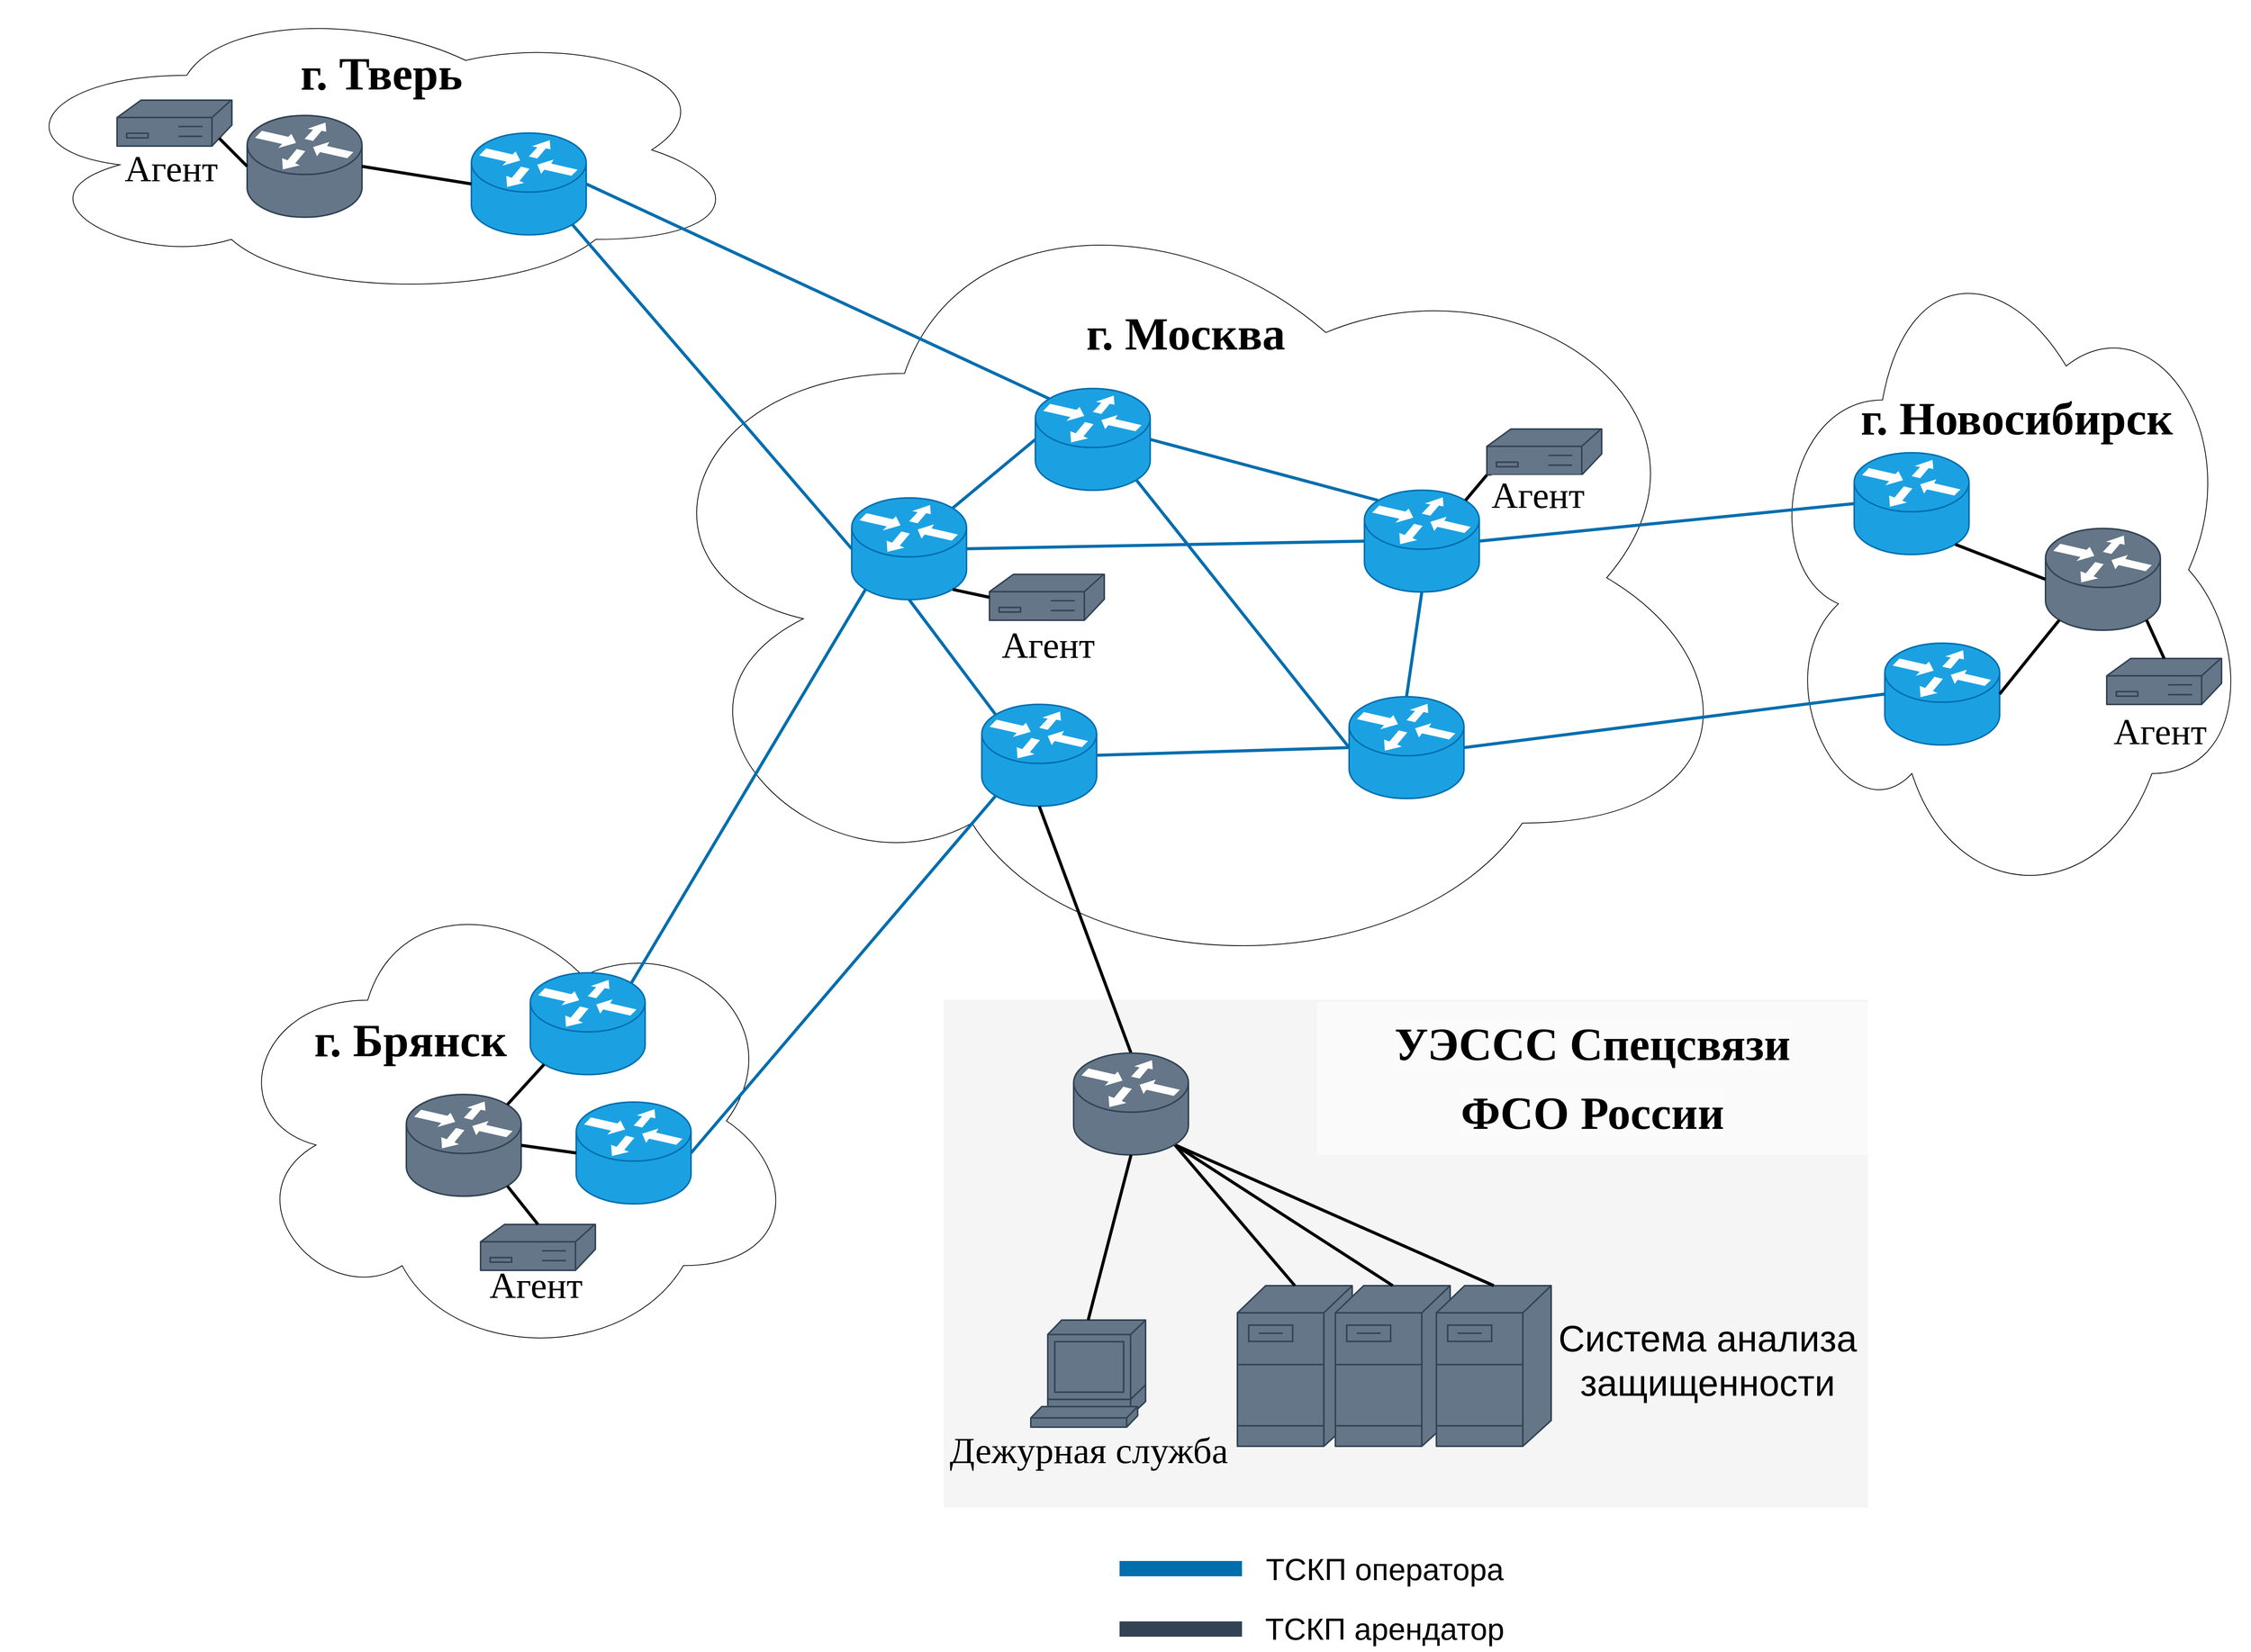 <mxfile version="24.3.1" type="github">
  <diagram name="Страница — 1" id="Bqd6xs9rip2nT49SWFEB">
    <mxGraphModel dx="3115" dy="4500" grid="0" gridSize="10" guides="1" tooltips="1" connect="1" arrows="1" fold="1" page="0" pageScale="1" pageWidth="827" pageHeight="1169" math="0" shadow="0">
      <root>
        <mxCell id="0" />
        <mxCell id="1" parent="0" />
        <mxCell id="gcthmi8djZXuA6VIOoRg-48" value="" style="ellipse;shape=cloud;whiteSpace=wrap;html=1;" vertex="1" parent="1">
          <mxGeometry x="2492" y="-2070" width="1468" height="1069" as="geometry" />
        </mxCell>
        <mxCell id="gcthmi8djZXuA6VIOoRg-49" value="&lt;font style=&quot;font-size: 22px;&quot;&gt;&lt;br&gt;&lt;/font&gt;" style="ellipse;shape=cloud;whiteSpace=wrap;html=1;" vertex="1" parent="1">
          <mxGeometry x="1678" y="-2290" width="972" height="390" as="geometry" />
        </mxCell>
        <mxCell id="gcthmi8djZXuA6VIOoRg-94" value="&lt;font face=&quot;Times New Roman&quot; style=&quot;font-size: 60px;&quot;&gt;&lt;b&gt;г. Москва&lt;/b&gt;&lt;/font&gt;" style="text;html=1;align=center;verticalAlign=middle;resizable=0;points=[];autosize=1;strokeColor=none;fillColor=none;" vertex="1" parent="1">
          <mxGeometry x="3086" y="-1900" width="280" height="90" as="geometry" />
        </mxCell>
        <mxCell id="gcthmi8djZXuA6VIOoRg-96" value="&lt;font face=&quot;Times New Roman&quot; style=&quot;font-size: 60px;&quot;&gt;&lt;b&gt;г. Тверь&lt;/b&gt;&lt;/font&gt;" style="text;html=1;align=center;verticalAlign=middle;resizable=0;points=[];autosize=1;strokeColor=none;fillColor=none;" vertex="1" parent="1">
          <mxGeometry x="2055" y="-2240" width="240" height="90" as="geometry" />
        </mxCell>
        <mxCell id="gcthmi8djZXuA6VIOoRg-97" value="" style="ellipse;shape=cloud;whiteSpace=wrap;html=1;" vertex="1" parent="1">
          <mxGeometry x="3977" y="-1990" width="640" height="888" as="geometry" />
        </mxCell>
        <mxCell id="gcthmi8djZXuA6VIOoRg-98" value="&lt;font face=&quot;Times New Roman&quot; style=&quot;font-size: 60px;&quot;&gt;&lt;b&gt;г. Новосибирск&lt;/b&gt;&lt;/font&gt;" style="text;html=1;align=center;verticalAlign=middle;resizable=0;points=[];autosize=1;strokeColor=none;fillColor=none;" vertex="1" parent="1">
          <mxGeometry x="4097" y="-1789" width="430" height="90" as="geometry" />
        </mxCell>
        <mxCell id="gcthmi8djZXuA6VIOoRg-99" value="&lt;font style=&quot;font-size: 22px;&quot;&gt;&lt;br&gt;&lt;/font&gt;" style="ellipse;shape=cloud;whiteSpace=wrap;html=1;" vertex="1" parent="1">
          <mxGeometry x="1970" y="-1141" width="750" height="631" as="geometry" />
        </mxCell>
        <mxCell id="gcthmi8djZXuA6VIOoRg-100" value="&lt;font face=&quot;Times New Roman&quot; style=&quot;font-size: 60px;&quot;&gt;&lt;b&gt;г. Брянск&lt;/b&gt;&lt;/font&gt;" style="text;html=1;align=center;verticalAlign=middle;resizable=0;points=[];autosize=1;strokeColor=none;fillColor=none;" vertex="1" parent="1">
          <mxGeometry x="2073" y="-976" width="280" height="90" as="geometry" />
        </mxCell>
        <mxCell id="gcthmi8djZXuA6VIOoRg-101" value="" style="shape=mxgraph.cisco.routers.router;sketch=0;html=1;pointerEvents=1;dashed=0;fillColor=#1ba1e2;strokeColor=#006EAF;strokeWidth=2;verticalLabelPosition=bottom;verticalAlign=top;align=center;outlineConnect=0;fontColor=#ffffff;" vertex="1" parent="1">
          <mxGeometry x="2960" y="-1370" width="150" height="133" as="geometry" />
        </mxCell>
        <mxCell id="gcthmi8djZXuA6VIOoRg-102" value="" style="shape=mxgraph.cisco.routers.router;sketch=0;html=1;pointerEvents=1;dashed=0;fillColor=#1ba1e2;strokeColor=#006EAF;strokeWidth=2;verticalLabelPosition=bottom;verticalAlign=top;align=center;outlineConnect=0;fontColor=#ffffff;" vertex="1" parent="1">
          <mxGeometry x="2790" y="-1640" width="150" height="133" as="geometry" />
        </mxCell>
        <mxCell id="gcthmi8djZXuA6VIOoRg-103" value="" style="shape=mxgraph.cisco.routers.router;sketch=0;html=1;pointerEvents=1;dashed=0;fillColor=#1ba1e2;strokeColor=#006EAF;strokeWidth=2;verticalLabelPosition=bottom;verticalAlign=top;align=center;outlineConnect=0;fontColor=#ffffff;" vertex="1" parent="1">
          <mxGeometry x="3030" y="-1783" width="150" height="133" as="geometry" />
        </mxCell>
        <mxCell id="gcthmi8djZXuA6VIOoRg-104" value="" style="shape=mxgraph.cisco.routers.router;sketch=0;html=1;pointerEvents=1;dashed=0;fillColor=#1ba1e2;strokeColor=#006EAF;strokeWidth=2;verticalLabelPosition=bottom;verticalAlign=top;align=center;outlineConnect=0;fontColor=#ffffff;" vertex="1" parent="1">
          <mxGeometry x="3440" y="-1380" width="150" height="133" as="geometry" />
        </mxCell>
        <mxCell id="gcthmi8djZXuA6VIOoRg-107" value="" style="shape=mxgraph.cisco.routers.router;sketch=0;html=1;pointerEvents=1;dashed=0;fillColor=#1ba1e2;strokeColor=#006EAF;strokeWidth=2;verticalLabelPosition=bottom;verticalAlign=top;align=center;outlineConnect=0;fontColor=#ffffff;" vertex="1" parent="1">
          <mxGeometry x="4100" y="-1699" width="150" height="133" as="geometry" />
        </mxCell>
        <mxCell id="gcthmi8djZXuA6VIOoRg-109" value="" style="shape=mxgraph.cisco.routers.router;sketch=0;html=1;pointerEvents=1;dashed=0;fillColor=#1ba1e2;strokeColor=#006EAF;strokeWidth=2;verticalLabelPosition=bottom;verticalAlign=top;align=center;outlineConnect=0;fontColor=#ffffff;" vertex="1" parent="1">
          <mxGeometry x="4140" y="-1450" width="150" height="133" as="geometry" />
        </mxCell>
        <mxCell id="gcthmi8djZXuA6VIOoRg-110" value="" style="shape=mxgraph.cisco.routers.router;sketch=0;html=1;pointerEvents=1;dashed=0;fillColor=#1ba1e2;strokeColor=#006EAF;strokeWidth=2;verticalLabelPosition=bottom;verticalAlign=top;align=center;outlineConnect=0;fontColor=#ffffff;" vertex="1" parent="1">
          <mxGeometry x="2293" y="-2117" width="150" height="133" as="geometry" />
        </mxCell>
        <mxCell id="gcthmi8djZXuA6VIOoRg-111" value="" style="shape=mxgraph.cisco.routers.router;sketch=0;html=1;pointerEvents=1;dashed=0;fillColor=#1ba1e2;strokeColor=#006EAF;strokeWidth=2;verticalLabelPosition=bottom;verticalAlign=top;align=center;outlineConnect=0;fontColor=#ffffff;" vertex="1" parent="1">
          <mxGeometry x="2430" y="-850" width="150" height="133" as="geometry" />
        </mxCell>
        <mxCell id="gcthmi8djZXuA6VIOoRg-112" value="" style="shape=mxgraph.cisco.routers.router;sketch=0;html=1;pointerEvents=1;dashed=0;fillColor=#1ba1e2;strokeColor=#006EAF;strokeWidth=2;verticalLabelPosition=bottom;verticalAlign=top;align=center;outlineConnect=0;fontColor=#ffffff;" vertex="1" parent="1">
          <mxGeometry x="2370" y="-1019" width="150" height="133" as="geometry" />
        </mxCell>
        <mxCell id="gcthmi8djZXuA6VIOoRg-113" value="" style="whiteSpace=wrap;html=1;rounded=0;shadow=0;comic=0;strokeWidth=1;fontFamily=Verdana;fontSize=14;fillColor=#f5f5f5;strokeColor=none;verticalAlign=top;fontStyle=1" vertex="1" parent="1">
          <mxGeometry x="2910" y="-984" width="1208" height="664" as="geometry" />
        </mxCell>
        <mxCell id="gcthmi8djZXuA6VIOoRg-116" value="&lt;p style=&quot;line-height: 150%; font-size: 60px;&quot;&gt;&lt;br&gt;&lt;span style=&quot;forced-color-adjust: none; color: rgb(0, 0, 0); font-style: normal; font-variant-ligatures: normal; font-variant-caps: normal; letter-spacing: normal; orphans: 2; text-align: center; text-indent: 0px; text-transform: none; widows: 2; word-spacing: 0px; -webkit-text-stroke-width: 0px; background-color: rgb(251, 251, 251); text-decoration-thickness: initial; text-decoration-style: initial; text-decoration-color: initial; font-family: Verdana; font-weight: 700; white-space: normal;&quot;&gt;УЭССС Спецсвязи&lt;/span&gt;&lt;br style=&quot;forced-color-adjust: none; color: rgb(0, 0, 0); font-style: normal; font-variant-ligatures: normal; font-variant-caps: normal; letter-spacing: normal; orphans: 2; text-align: center; text-indent: 0px; text-transform: none; widows: 2; word-spacing: 0px; -webkit-text-stroke-width: 0px; background-color: rgb(251, 251, 251); text-decoration-thickness: initial; text-decoration-style: initial; text-decoration-color: initial; font-family: Verdana; font-weight: 700; white-space: normal;&quot;&gt;&lt;span style=&quot;forced-color-adjust: none; color: rgb(0, 0, 0); font-style: normal; font-variant-ligatures: normal; font-variant-caps: normal; letter-spacing: normal; orphans: 2; text-align: center; text-indent: 0px; text-transform: none; widows: 2; word-spacing: 0px; -webkit-text-stroke-width: 0px; background-color: rgb(251, 251, 251); text-decoration-thickness: initial; text-decoration-style: initial; text-decoration-color: initial; font-family: Verdana; font-weight: 700; white-space: normal;&quot;&gt;ФСО России&lt;/span&gt;&lt;br&gt;&lt;br&gt;&lt;/p&gt;" style="rounded=0;whiteSpace=wrap;html=1;opacity=50;strokeColor=none;" vertex="1" parent="1">
          <mxGeometry x="3398" y="-981" width="720" height="200" as="geometry" />
        </mxCell>
        <mxCell id="gcthmi8djZXuA6VIOoRg-118" value="" style="endArrow=none;html=1;rounded=0;exitX=0.88;exitY=0.9;exitDx=0;exitDy=0;exitPerimeter=0;entryX=0;entryY=0.5;entryDx=0;entryDy=0;entryPerimeter=0;jumpSize=50;strokeWidth=4;fillColor=#1ba1e2;strokeColor=#006EAF;" edge="1" parent="1" source="gcthmi8djZXuA6VIOoRg-110" target="gcthmi8djZXuA6VIOoRg-102">
          <mxGeometry width="50" height="50" relative="1" as="geometry">
            <mxPoint x="2670" y="-1380" as="sourcePoint" />
            <mxPoint x="2720" y="-1430" as="targetPoint" />
          </mxGeometry>
        </mxCell>
        <mxCell id="gcthmi8djZXuA6VIOoRg-119" value="" style="endArrow=none;html=1;rounded=0;exitX=0.88;exitY=0.1;exitDx=0;exitDy=0;exitPerimeter=0;entryX=0.12;entryY=0.9;entryDx=0;entryDy=0;entryPerimeter=0;jumpSize=50;strokeWidth=4;fillColor=#1ba1e2;strokeColor=#006EAF;" edge="1" parent="1" source="gcthmi8djZXuA6VIOoRg-112" target="gcthmi8djZXuA6VIOoRg-102">
          <mxGeometry width="50" height="50" relative="1" as="geometry">
            <mxPoint x="2225" y="-1697" as="sourcePoint" />
            <mxPoint x="2800" y="-1564" as="targetPoint" />
          </mxGeometry>
        </mxCell>
        <mxCell id="gcthmi8djZXuA6VIOoRg-120" value="" style="endArrow=none;html=1;rounded=0;exitX=1;exitY=0.5;exitDx=0;exitDy=0;exitPerimeter=0;entryX=0.12;entryY=0.9;entryDx=0;entryDy=0;entryPerimeter=0;jumpSize=50;strokeWidth=4;fillColor=#1ba1e2;strokeColor=#006EAF;" edge="1" parent="1" source="gcthmi8djZXuA6VIOoRg-111" target="gcthmi8djZXuA6VIOoRg-101">
          <mxGeometry width="50" height="50" relative="1" as="geometry">
            <mxPoint x="2235" y="-1687" as="sourcePoint" />
            <mxPoint x="2810" y="-1554" as="targetPoint" />
          </mxGeometry>
        </mxCell>
        <mxCell id="gcthmi8djZXuA6VIOoRg-121" value="" style="endArrow=none;html=1;rounded=0;exitX=0.5;exitY=0;exitDx=0;exitDy=0;exitPerimeter=0;entryX=0.5;entryY=1;entryDx=0;entryDy=0;entryPerimeter=0;jumpSize=50;strokeWidth=4;" edge="1" parent="1" source="gcthmi8djZXuA6VIOoRg-117" target="gcthmi8djZXuA6VIOoRg-101">
          <mxGeometry width="50" height="50" relative="1" as="geometry">
            <mxPoint x="2245" y="-1677" as="sourcePoint" />
            <mxPoint x="2820" y="-1544" as="targetPoint" />
          </mxGeometry>
        </mxCell>
        <mxCell id="gcthmi8djZXuA6VIOoRg-122" value="" style="endArrow=none;html=1;rounded=0;exitX=0;exitY=0.5;exitDx=0;exitDy=0;exitPerimeter=0;entryX=1;entryY=0.5;entryDx=0;entryDy=0;entryPerimeter=0;jumpSize=50;strokeWidth=4;fillColor=#1ba1e2;strokeColor=#006EAF;" edge="1" parent="1" source="gcthmi8djZXuA6VIOoRg-107" target="gcthmi8djZXuA6VIOoRg-105">
          <mxGeometry width="50" height="50" relative="1" as="geometry">
            <mxPoint x="2255" y="-1667" as="sourcePoint" />
            <mxPoint x="2830" y="-1534" as="targetPoint" />
          </mxGeometry>
        </mxCell>
        <mxCell id="gcthmi8djZXuA6VIOoRg-123" value="" style="endArrow=none;html=1;rounded=0;exitX=1;exitY=0.5;exitDx=0;exitDy=0;exitPerimeter=0;entryX=0;entryY=0.5;entryDx=0;entryDy=0;entryPerimeter=0;jumpSize=50;strokeWidth=4;fillColor=#1ba1e2;strokeColor=#006EAF;" edge="1" parent="1" source="gcthmi8djZXuA6VIOoRg-104" target="gcthmi8djZXuA6VIOoRg-109">
          <mxGeometry width="50" height="50" relative="1" as="geometry">
            <mxPoint x="2265" y="-1657" as="sourcePoint" />
            <mxPoint x="2840" y="-1524" as="targetPoint" />
          </mxGeometry>
        </mxCell>
        <mxCell id="gcthmi8djZXuA6VIOoRg-124" value="" style="endArrow=none;html=1;rounded=0;exitX=1;exitY=0.5;exitDx=0;exitDy=0;exitPerimeter=0;entryX=0;entryY=0.5;entryDx=0;entryDy=0;entryPerimeter=0;jumpSize=50;strokeWidth=4;fillColor=#1ba1e2;strokeColor=#006EAF;" edge="1" parent="1" source="gcthmi8djZXuA6VIOoRg-102" target="gcthmi8djZXuA6VIOoRg-105">
          <mxGeometry width="50" height="50" relative="1" as="geometry">
            <mxPoint x="2275" y="-1647" as="sourcePoint" />
            <mxPoint x="2850" y="-1514" as="targetPoint" />
          </mxGeometry>
        </mxCell>
        <mxCell id="gcthmi8djZXuA6VIOoRg-125" value="" style="endArrow=none;html=1;rounded=0;entryX=0;entryY=0.5;entryDx=0;entryDy=0;entryPerimeter=0;jumpSize=50;strokeWidth=4;exitX=0.88;exitY=0.9;exitDx=0;exitDy=0;exitPerimeter=0;fillColor=#1ba1e2;strokeColor=#006EAF;" edge="1" parent="1" source="gcthmi8djZXuA6VIOoRg-103" target="gcthmi8djZXuA6VIOoRg-104">
          <mxGeometry width="50" height="50" relative="1" as="geometry">
            <mxPoint x="2285" y="-1637" as="sourcePoint" />
            <mxPoint x="2860" y="-1504" as="targetPoint" />
          </mxGeometry>
        </mxCell>
        <mxCell id="gcthmi8djZXuA6VIOoRg-126" value="" style="endArrow=none;html=1;rounded=0;exitX=1;exitY=0.5;exitDx=0;exitDy=0;exitPerimeter=0;entryX=0;entryY=0.5;entryDx=0;entryDy=0;entryPerimeter=0;jumpSize=50;strokeWidth=4;fillColor=#1ba1e2;strokeColor=#006EAF;" edge="1" parent="1" source="gcthmi8djZXuA6VIOoRg-101" target="gcthmi8djZXuA6VIOoRg-104">
          <mxGeometry width="50" height="50" relative="1" as="geometry">
            <mxPoint x="2295" y="-1627" as="sourcePoint" />
            <mxPoint x="2870" y="-1494" as="targetPoint" />
          </mxGeometry>
        </mxCell>
        <mxCell id="gcthmi8djZXuA6VIOoRg-127" value="" style="endArrow=none;html=1;rounded=0;exitX=1;exitY=0.5;exitDx=0;exitDy=0;exitPerimeter=0;entryX=0.12;entryY=0.1;entryDx=0;entryDy=0;entryPerimeter=0;jumpSize=50;strokeWidth=4;fillColor=#1ba1e2;strokeColor=#006EAF;" edge="1" parent="1" source="gcthmi8djZXuA6VIOoRg-103" target="gcthmi8djZXuA6VIOoRg-105">
          <mxGeometry width="50" height="50" relative="1" as="geometry">
            <mxPoint x="2305" y="-1617" as="sourcePoint" />
            <mxPoint x="2880" y="-1484" as="targetPoint" />
          </mxGeometry>
        </mxCell>
        <mxCell id="gcthmi8djZXuA6VIOoRg-105" value="" style="shape=mxgraph.cisco.routers.router;sketch=0;html=1;pointerEvents=1;dashed=0;fillColor=#1ba1e2;strokeColor=#006EAF;strokeWidth=2;verticalLabelPosition=bottom;verticalAlign=top;align=center;outlineConnect=0;fontColor=#ffffff;" vertex="1" parent="1">
          <mxGeometry x="3460" y="-1650" width="150" height="133" as="geometry" />
        </mxCell>
        <mxCell id="gcthmi8djZXuA6VIOoRg-128" value="" style="endArrow=none;html=1;rounded=0;exitX=0.5;exitY=1;exitDx=0;exitDy=0;exitPerimeter=0;entryX=0.12;entryY=0.1;entryDx=0;entryDy=0;entryPerimeter=0;jumpSize=50;strokeWidth=4;fillColor=#1ba1e2;strokeColor=#006EAF;" edge="1" parent="1" source="gcthmi8djZXuA6VIOoRg-102" target="gcthmi8djZXuA6VIOoRg-101">
          <mxGeometry width="50" height="50" relative="1" as="geometry">
            <mxPoint x="2315" y="-1607" as="sourcePoint" />
            <mxPoint x="2890" y="-1474" as="targetPoint" />
          </mxGeometry>
        </mxCell>
        <mxCell id="gcthmi8djZXuA6VIOoRg-129" value="" style="endArrow=none;html=1;rounded=0;exitX=0.88;exitY=0.1;exitDx=0;exitDy=0;exitPerimeter=0;entryX=0;entryY=0.5;entryDx=0;entryDy=0;entryPerimeter=0;jumpSize=50;strokeWidth=4;fillColor=#1ba1e2;strokeColor=#006EAF;" edge="1" parent="1" source="gcthmi8djZXuA6VIOoRg-102" target="gcthmi8djZXuA6VIOoRg-103">
          <mxGeometry width="50" height="50" relative="1" as="geometry">
            <mxPoint x="2325" y="-1597" as="sourcePoint" />
            <mxPoint x="2900" y="-1464" as="targetPoint" />
          </mxGeometry>
        </mxCell>
        <mxCell id="gcthmi8djZXuA6VIOoRg-130" value="" style="endArrow=none;html=1;rounded=0;exitX=0.5;exitY=0;exitDx=0;exitDy=0;exitPerimeter=0;entryX=0.5;entryY=1;entryDx=0;entryDy=0;entryPerimeter=0;jumpSize=50;strokeWidth=4;fillColor=#1ba1e2;strokeColor=#006EAF;" edge="1" parent="1" source="gcthmi8djZXuA6VIOoRg-104" target="gcthmi8djZXuA6VIOoRg-105">
          <mxGeometry width="50" height="50" relative="1" as="geometry">
            <mxPoint x="2335" y="-1587" as="sourcePoint" />
            <mxPoint x="2910" y="-1454" as="targetPoint" />
          </mxGeometry>
        </mxCell>
        <mxCell id="gcthmi8djZXuA6VIOoRg-131" value="" style="endArrow=none;html=1;rounded=0;exitX=1;exitY=0.5;exitDx=0;exitDy=0;exitPerimeter=0;entryX=0.12;entryY=0.1;entryDx=0;entryDy=0;entryPerimeter=0;jumpSize=50;strokeWidth=4;fillColor=#1ba1e2;strokeColor=#006EAF;" edge="1" parent="1" source="gcthmi8djZXuA6VIOoRg-110" target="gcthmi8djZXuA6VIOoRg-103">
          <mxGeometry width="50" height="50" relative="1" as="geometry">
            <mxPoint x="2345" y="-1577" as="sourcePoint" />
            <mxPoint x="2920" y="-1444" as="targetPoint" />
          </mxGeometry>
        </mxCell>
        <mxCell id="gcthmi8djZXuA6VIOoRg-132" value="" style="shape=mxgraph.cisco.servers.fileserver;sketch=0;html=1;pointerEvents=1;dashed=0;fillColor=#647687;strokeColor=#314354;strokeWidth=2;verticalLabelPosition=bottom;verticalAlign=top;align=center;outlineConnect=0;fontColor=#ffffff;" vertex="1" parent="1">
          <mxGeometry x="3294" y="-610" width="150" height="210" as="geometry" />
        </mxCell>
        <mxCell id="gcthmi8djZXuA6VIOoRg-133" value="&lt;font style=&quot;font-size: 40px;&quot;&gt;ТСКП оператора&lt;/font&gt;" style="text;html=1;align=center;verticalAlign=middle;resizable=0;points=[];autosize=1;strokeColor=none;fillColor=none;" vertex="1" parent="1">
          <mxGeometry x="3321" y="-270" width="330" height="60" as="geometry" />
        </mxCell>
        <mxCell id="gcthmi8djZXuA6VIOoRg-135" style="edgeStyle=none;html=1;labelBackgroundColor=none;startFill=0;endArrow=none;endFill=0;strokeWidth=20;fontFamily=Verdana;fontSize=12;fillColor=#1ba1e2;strokeColor=#006EAF;" edge="1" parent="1">
          <mxGeometry relative="1" as="geometry">
            <mxPoint x="3300" y="-240" as="sourcePoint" />
            <mxPoint x="3140" y="-240" as="targetPoint" />
          </mxGeometry>
        </mxCell>
        <mxCell id="gcthmi8djZXuA6VIOoRg-137" style="edgeStyle=none;html=1;labelBackgroundColor=none;startFill=0;endArrow=none;endFill=0;strokeWidth=20;fontFamily=Verdana;fontSize=12;fillColor=#647687;strokeColor=#314354;" edge="1" parent="1">
          <mxGeometry relative="1" as="geometry">
            <mxPoint x="3300" y="-161" as="sourcePoint" />
            <mxPoint x="3140" y="-161" as="targetPoint" />
          </mxGeometry>
        </mxCell>
        <mxCell id="gcthmi8djZXuA6VIOoRg-138" value="&lt;font style=&quot;font-size: 40px;&quot;&gt;ТСКП арендатор&lt;/font&gt;" style="text;html=1;align=center;verticalAlign=middle;resizable=0;points=[];autosize=1;strokeColor=none;fillColor=none;" vertex="1" parent="1">
          <mxGeometry x="3316" y="-192" width="340" height="60" as="geometry" />
        </mxCell>
        <mxCell id="gcthmi8djZXuA6VIOoRg-143" value="" style="shape=mxgraph.cisco.routers.router;sketch=0;html=1;pointerEvents=1;dashed=0;fillColor=#647687;strokeColor=#314354;strokeWidth=2;verticalLabelPosition=bottom;verticalAlign=top;align=center;outlineConnect=0;fontColor=#ffffff;" vertex="1" parent="1">
          <mxGeometry x="2000" y="-2140" width="150" height="133" as="geometry" />
        </mxCell>
        <mxCell id="gcthmi8djZXuA6VIOoRg-144" value="" style="endArrow=none;html=1;rounded=0;exitX=1;exitY=0.5;exitDx=0;exitDy=0;exitPerimeter=0;entryX=0;entryY=0.5;entryDx=0;entryDy=0;entryPerimeter=0;jumpSize=50;strokeWidth=4;" edge="1" parent="1" source="gcthmi8djZXuA6VIOoRg-143" target="gcthmi8djZXuA6VIOoRg-110">
          <mxGeometry width="50" height="50" relative="1" as="geometry">
            <mxPoint x="2453" y="-2040" as="sourcePoint" />
            <mxPoint x="3058" y="-1760" as="targetPoint" />
          </mxGeometry>
        </mxCell>
        <mxCell id="gcthmi8djZXuA6VIOoRg-145" value="" style="shape=mxgraph.cisco.routers.router;sketch=0;html=1;pointerEvents=1;dashed=0;fillColor=#647687;strokeColor=#314354;strokeWidth=2;verticalLabelPosition=bottom;verticalAlign=top;align=center;outlineConnect=0;fontColor=#ffffff;" vertex="1" parent="1">
          <mxGeometry x="2208" y="-860" width="150" height="133" as="geometry" />
        </mxCell>
        <mxCell id="gcthmi8djZXuA6VIOoRg-146" value="" style="endArrow=none;html=1;rounded=0;exitX=0.88;exitY=0.1;exitDx=0;exitDy=0;exitPerimeter=0;entryX=0.12;entryY=0.9;entryDx=0;entryDy=0;entryPerimeter=0;jumpSize=50;strokeWidth=4;" edge="1" parent="1" source="gcthmi8djZXuA6VIOoRg-145" target="gcthmi8djZXuA6VIOoRg-112">
          <mxGeometry width="50" height="50" relative="1" as="geometry">
            <mxPoint x="3105" y="-911" as="sourcePoint" />
            <mxPoint x="3045" y="-1227" as="targetPoint" />
          </mxGeometry>
        </mxCell>
        <mxCell id="gcthmi8djZXuA6VIOoRg-147" value="" style="endArrow=none;html=1;rounded=0;exitX=0;exitY=0.5;exitDx=0;exitDy=0;exitPerimeter=0;entryX=1;entryY=0.5;entryDx=0;entryDy=0;entryPerimeter=0;jumpSize=50;strokeWidth=4;" edge="1" parent="1" source="gcthmi8djZXuA6VIOoRg-111" target="gcthmi8djZXuA6VIOoRg-145">
          <mxGeometry width="50" height="50" relative="1" as="geometry">
            <mxPoint x="3115" y="-901" as="sourcePoint" />
            <mxPoint x="3055" y="-1217" as="targetPoint" />
          </mxGeometry>
        </mxCell>
        <mxCell id="gcthmi8djZXuA6VIOoRg-148" value="" style="shape=mxgraph.cisco.routers.router;sketch=0;html=1;pointerEvents=1;dashed=0;fillColor=#647687;strokeColor=#314354;strokeWidth=2;verticalLabelPosition=bottom;verticalAlign=top;align=center;outlineConnect=0;fontColor=#ffffff;" vertex="1" parent="1">
          <mxGeometry x="4350" y="-1600" width="150" height="133" as="geometry" />
        </mxCell>
        <mxCell id="gcthmi8djZXuA6VIOoRg-150" value="" style="endArrow=none;html=1;rounded=0;exitX=0.12;exitY=0.9;exitDx=0;exitDy=0;exitPerimeter=0;entryX=1;entryY=0.5;entryDx=0;entryDy=0;entryPerimeter=0;jumpSize=50;strokeWidth=4;" edge="1" parent="1" source="gcthmi8djZXuA6VIOoRg-148" target="gcthmi8djZXuA6VIOoRg-109">
          <mxGeometry width="50" height="50" relative="1" as="geometry">
            <mxPoint x="3105" y="-911" as="sourcePoint" />
            <mxPoint x="3045" y="-1227" as="targetPoint" />
          </mxGeometry>
        </mxCell>
        <mxCell id="gcthmi8djZXuA6VIOoRg-151" value="" style="endArrow=none;html=1;rounded=0;exitX=0;exitY=0.5;exitDx=0;exitDy=0;exitPerimeter=0;entryX=0.88;entryY=0.9;entryDx=0;entryDy=0;entryPerimeter=0;jumpSize=50;strokeWidth=4;" edge="1" parent="1" source="gcthmi8djZXuA6VIOoRg-148" target="gcthmi8djZXuA6VIOoRg-107">
          <mxGeometry width="50" height="50" relative="1" as="geometry">
            <mxPoint x="3115" y="-901" as="sourcePoint" />
            <mxPoint x="3055" y="-1217" as="targetPoint" />
          </mxGeometry>
        </mxCell>
        <mxCell id="gcthmi8djZXuA6VIOoRg-152" value="" style="shape=mxgraph.cisco.servers.fileserver;sketch=0;html=1;pointerEvents=1;dashed=0;fillColor=#647687;strokeColor=#314354;strokeWidth=2;verticalLabelPosition=bottom;verticalAlign=top;align=center;outlineConnect=0;fontColor=#ffffff;" vertex="1" parent="1">
          <mxGeometry x="3422" y="-610" width="150" height="210" as="geometry" />
        </mxCell>
        <mxCell id="gcthmi8djZXuA6VIOoRg-153" value="" style="shape=mxgraph.cisco.servers.fileserver;sketch=0;html=1;pointerEvents=1;dashed=0;fillColor=#647687;strokeColor=#314354;strokeWidth=2;verticalLabelPosition=bottom;verticalAlign=top;align=center;outlineConnect=0;fontColor=#ffffff;" vertex="1" parent="1">
          <mxGeometry x="3554" y="-610" width="150" height="210" as="geometry" />
        </mxCell>
        <mxCell id="gcthmi8djZXuA6VIOoRg-154" value="" style="shape=mxgraph.cisco.controllers_and_modules.3174_(desktop)_cluster_controller;sketch=0;html=1;pointerEvents=1;dashed=0;fillColor=#647687;strokeColor=#314354;strokeWidth=2;verticalLabelPosition=bottom;verticalAlign=top;align=center;outlineConnect=0;fontColor=#ffffff;" vertex="1" parent="1">
          <mxGeometry x="4430" y="-1430" width="150" height="60" as="geometry" />
        </mxCell>
        <mxCell id="gcthmi8djZXuA6VIOoRg-156" value="" style="endArrow=none;html=1;rounded=0;exitX=0.88;exitY=0.9;exitDx=0;exitDy=0;exitPerimeter=0;entryX=0.5;entryY=0;entryDx=0;entryDy=0;entryPerimeter=0;jumpSize=50;strokeWidth=4;" edge="1" parent="1" source="gcthmi8djZXuA6VIOoRg-148" target="gcthmi8djZXuA6VIOoRg-154">
          <mxGeometry width="50" height="50" relative="1" as="geometry">
            <mxPoint x="4378" y="-1470" as="sourcePoint" />
            <mxPoint x="4300" y="-1373" as="targetPoint" />
          </mxGeometry>
        </mxCell>
        <mxCell id="gcthmi8djZXuA6VIOoRg-157" value="" style="shape=mxgraph.cisco.controllers_and_modules.3174_(desktop)_cluster_controller;sketch=0;html=1;pointerEvents=1;dashed=0;fillColor=#647687;strokeColor=#314354;strokeWidth=2;verticalLabelPosition=bottom;verticalAlign=top;align=center;outlineConnect=0;fontColor=#ffffff;" vertex="1" parent="1">
          <mxGeometry x="1830" y="-2160" width="150" height="60" as="geometry" />
        </mxCell>
        <mxCell id="gcthmi8djZXuA6VIOoRg-159" value="" style="shape=mxgraph.cisco.controllers_and_modules.3174_(desktop)_cluster_controller;sketch=0;html=1;pointerEvents=1;dashed=0;fillColor=#647687;strokeColor=#314354;strokeWidth=2;verticalLabelPosition=bottom;verticalAlign=top;align=center;outlineConnect=0;fontColor=#ffffff;" vertex="1" parent="1">
          <mxGeometry x="2305" y="-690" width="150" height="60" as="geometry" />
        </mxCell>
        <mxCell id="gcthmi8djZXuA6VIOoRg-160" value="&lt;font face=&quot;Times New Roman&quot; style=&quot;font-size: 48px;&quot;&gt;Агент&lt;/font&gt;" style="text;html=1;align=center;verticalAlign=middle;resizable=0;points=[];autosize=1;strokeColor=none;fillColor=none;" vertex="1" parent="1">
          <mxGeometry x="2307" y="-646" width="140" height="70" as="geometry" />
        </mxCell>
        <mxCell id="gcthmi8djZXuA6VIOoRg-161" value="" style="shape=mxgraph.cisco.controllers_and_modules.3174_(desktop)_cluster_controller;sketch=0;html=1;pointerEvents=1;dashed=0;fillColor=#647687;strokeColor=#314354;strokeWidth=2;verticalLabelPosition=bottom;verticalAlign=top;align=center;outlineConnect=0;fontColor=#ffffff;" vertex="1" parent="1">
          <mxGeometry x="2970" y="-1540" width="150" height="60" as="geometry" />
        </mxCell>
        <mxCell id="gcthmi8djZXuA6VIOoRg-163" value="" style="shape=mxgraph.cisco.controllers_and_modules.3174_(desktop)_cluster_controller;sketch=0;html=1;pointerEvents=1;dashed=0;fillColor=#647687;strokeColor=#314354;strokeWidth=2;verticalLabelPosition=bottom;verticalAlign=top;align=center;outlineConnect=0;fontColor=#ffffff;" vertex="1" parent="1">
          <mxGeometry x="3620" y="-1730" width="150" height="60" as="geometry" />
        </mxCell>
        <mxCell id="gcthmi8djZXuA6VIOoRg-165" value="" style="endArrow=none;html=1;rounded=0;exitX=0.88;exitY=0.9;exitDx=0;exitDy=0;exitPerimeter=0;entryX=0.5;entryY=0;entryDx=0;entryDy=0;entryPerimeter=0;jumpSize=50;strokeWidth=4;" edge="1" parent="1" source="gcthmi8djZXuA6VIOoRg-145" target="gcthmi8djZXuA6VIOoRg-159">
          <mxGeometry width="50" height="50" relative="1" as="geometry">
            <mxPoint x="4492" y="-1470" as="sourcePoint" />
            <mxPoint x="4515" y="-1420" as="targetPoint" />
          </mxGeometry>
        </mxCell>
        <mxCell id="gcthmi8djZXuA6VIOoRg-166" value="" style="endArrow=none;html=1;rounded=0;exitX=0;exitY=0.5;exitDx=0;exitDy=0;exitPerimeter=0;entryX=0.89;entryY=0.83;entryDx=0;entryDy=0;entryPerimeter=0;jumpSize=50;strokeWidth=4;" edge="1" parent="1" source="gcthmi8djZXuA6VIOoRg-143" target="gcthmi8djZXuA6VIOoRg-157">
          <mxGeometry width="50" height="50" relative="1" as="geometry">
            <mxPoint x="4502" y="-1460" as="sourcePoint" />
            <mxPoint x="4525" y="-1410" as="targetPoint" />
          </mxGeometry>
        </mxCell>
        <mxCell id="gcthmi8djZXuA6VIOoRg-167" value="" style="endArrow=none;html=1;rounded=0;exitX=0;exitY=0.5;exitDx=0;exitDy=0;exitPerimeter=0;entryX=0.88;entryY=0.9;entryDx=0;entryDy=0;entryPerimeter=0;jumpSize=50;strokeWidth=4;" edge="1" parent="1" source="gcthmi8djZXuA6VIOoRg-161" target="gcthmi8djZXuA6VIOoRg-102">
          <mxGeometry width="50" height="50" relative="1" as="geometry">
            <mxPoint x="3105" y="-911" as="sourcePoint" />
            <mxPoint x="3045" y="-1227" as="targetPoint" />
          </mxGeometry>
        </mxCell>
        <mxCell id="gcthmi8djZXuA6VIOoRg-168" value="" style="endArrow=none;html=1;rounded=0;exitX=0.88;exitY=0.1;exitDx=0;exitDy=0;exitPerimeter=0;entryX=0;entryY=1;entryDx=0;entryDy=0;entryPerimeter=0;jumpSize=50;strokeWidth=4;" edge="1" parent="1" source="gcthmi8djZXuA6VIOoRg-105" target="gcthmi8djZXuA6VIOoRg-163">
          <mxGeometry width="50" height="50" relative="1" as="geometry">
            <mxPoint x="3115" y="-901" as="sourcePoint" />
            <mxPoint x="3055" y="-1217" as="targetPoint" />
          </mxGeometry>
        </mxCell>
        <mxCell id="gcthmi8djZXuA6VIOoRg-169" value="" style="endArrow=none;html=1;rounded=0;exitX=0.5;exitY=0;exitDx=0;exitDy=0;exitPerimeter=0;entryX=0.88;entryY=0.9;entryDx=0;entryDy=0;entryPerimeter=0;jumpSize=50;strokeWidth=4;" edge="1" parent="1" source="gcthmi8djZXuA6VIOoRg-132" target="gcthmi8djZXuA6VIOoRg-117">
          <mxGeometry width="50" height="50" relative="1" as="geometry">
            <mxPoint x="3105" y="-911" as="sourcePoint" />
            <mxPoint x="3045" y="-1227" as="targetPoint" />
          </mxGeometry>
        </mxCell>
        <mxCell id="gcthmi8djZXuA6VIOoRg-170" value="" style="endArrow=none;html=1;rounded=0;exitX=0.5;exitY=0;exitDx=0;exitDy=0;exitPerimeter=0;jumpSize=50;strokeWidth=4;entryX=0.88;entryY=0.9;entryDx=0;entryDy=0;entryPerimeter=0;" edge="1" parent="1" source="gcthmi8djZXuA6VIOoRg-152" target="gcthmi8djZXuA6VIOoRg-117">
          <mxGeometry width="50" height="50" relative="1" as="geometry">
            <mxPoint x="3300" y="-593" as="sourcePoint" />
            <mxPoint x="3162" y="-791" as="targetPoint" />
          </mxGeometry>
        </mxCell>
        <mxCell id="gcthmi8djZXuA6VIOoRg-171" value="" style="endArrow=none;html=1;rounded=0;exitX=0.5;exitY=0;exitDx=0;exitDy=0;exitPerimeter=0;entryX=0.88;entryY=0.9;entryDx=0;entryDy=0;entryPerimeter=0;jumpSize=50;strokeWidth=4;" edge="1" parent="1" source="gcthmi8djZXuA6VIOoRg-153" target="gcthmi8djZXuA6VIOoRg-117">
          <mxGeometry width="50" height="50" relative="1" as="geometry">
            <mxPoint x="3310" y="-583" as="sourcePoint" />
            <mxPoint x="3172" y="-781" as="targetPoint" />
          </mxGeometry>
        </mxCell>
        <mxCell id="gcthmi8djZXuA6VIOoRg-117" value="" style="shape=mxgraph.cisco.routers.router;sketch=0;html=1;pointerEvents=1;dashed=0;fillColor=#647687;strokeColor=#314354;strokeWidth=2;verticalLabelPosition=bottom;verticalAlign=top;align=center;outlineConnect=0;fontColor=#ffffff;" vertex="1" parent="1">
          <mxGeometry x="3080" y="-914" width="150" height="133" as="geometry" />
        </mxCell>
        <mxCell id="gcthmi8djZXuA6VIOoRg-172" value="&lt;font style=&quot;font-size: 48px;&quot;&gt;Система анализа &lt;br&gt;защищенности&lt;/font&gt;" style="text;html=1;align=center;verticalAlign=middle;resizable=0;points=[];autosize=1;strokeColor=none;fillColor=none;" vertex="1" parent="1">
          <mxGeometry x="3704" y="-576" width="408" height="127" as="geometry" />
        </mxCell>
        <mxCell id="gcthmi8djZXuA6VIOoRg-173" value="&lt;font face=&quot;Times New Roman&quot; style=&quot;font-size: 48px;&quot;&gt;Дежурная служба&lt;/font&gt;" style="text;whiteSpace=wrap;html=1;" vertex="1" parent="1">
          <mxGeometry x="2915.5" y="-430" width="379" height="50" as="geometry" />
        </mxCell>
        <mxCell id="gcthmi8djZXuA6VIOoRg-175" value="" style="shape=mxgraph.cisco.computers_and_peripherals.terminal;sketch=0;html=1;pointerEvents=1;dashed=0;fillColor=#647687;strokeColor=#314354;strokeWidth=2;verticalLabelPosition=bottom;verticalAlign=top;align=center;outlineConnect=0;fontColor=#ffffff;" vertex="1" parent="1">
          <mxGeometry x="3024" y="-565" width="150" height="140" as="geometry" />
        </mxCell>
        <mxCell id="gcthmi8djZXuA6VIOoRg-176" value="" style="endArrow=none;html=1;rounded=0;exitX=0.5;exitY=0;exitDx=0;exitDy=0;exitPerimeter=0;entryX=0.5;entryY=1;entryDx=0;entryDy=0;entryPerimeter=0;jumpSize=50;strokeWidth=4;" edge="1" parent="1" source="gcthmi8djZXuA6VIOoRg-175" target="gcthmi8djZXuA6VIOoRg-117">
          <mxGeometry width="50" height="50" relative="1" as="geometry">
            <mxPoint x="3379" y="-600" as="sourcePoint" />
            <mxPoint x="3222" y="-784" as="targetPoint" />
          </mxGeometry>
        </mxCell>
        <mxCell id="gcthmi8djZXuA6VIOoRg-177" value="&lt;span style=&quot;color: rgb(0, 0, 0); font-family: &amp;quot;Times New Roman&amp;quot;; font-size: 48px; font-style: normal; font-variant-ligatures: normal; font-variant-caps: normal; font-weight: 400; letter-spacing: normal; orphans: 2; text-align: center; text-indent: 0px; text-transform: none; white-space: nowrap; widows: 2; word-spacing: 0px; -webkit-text-stroke-width: 0px; background-color: rgb(255, 255, 255); text-decoration-thickness: initial; text-decoration-style: initial; text-decoration-color: initial; display: inline !important; float: none;&quot;&gt;Агент&lt;/span&gt;" style="text;whiteSpace=wrap;html=1;" vertex="1" parent="1">
          <mxGeometry x="1838" y="-2106" width="150" height="80" as="geometry" />
        </mxCell>
        <mxCell id="gcthmi8djZXuA6VIOoRg-178" value="&lt;span style=&quot;color: rgb(0, 0, 0); font-family: &amp;quot;Times New Roman&amp;quot;; font-size: 48px; font-style: normal; font-variant-ligatures: normal; font-variant-caps: normal; font-weight: 400; letter-spacing: normal; orphans: 2; text-align: center; text-indent: 0px; text-transform: none; white-space: nowrap; widows: 2; word-spacing: 0px; -webkit-text-stroke-width: 0px; background-color: rgb(255, 255, 255); text-decoration-thickness: initial; text-decoration-style: initial; text-decoration-color: initial; display: inline !important; float: none;&quot;&gt;Агент&lt;/span&gt;" style="text;whiteSpace=wrap;html=1;" vertex="1" parent="1">
          <mxGeometry x="2984.0" y="-1483.0" width="150" height="80" as="geometry" />
        </mxCell>
        <mxCell id="gcthmi8djZXuA6VIOoRg-179" value="&lt;span style=&quot;color: rgb(0, 0, 0); font-family: &amp;quot;Times New Roman&amp;quot;; font-size: 48px; font-style: normal; font-variant-ligatures: normal; font-variant-caps: normal; font-weight: 400; letter-spacing: normal; orphans: 2; text-align: center; text-indent: 0px; text-transform: none; white-space: nowrap; widows: 2; word-spacing: 0px; -webkit-text-stroke-width: 0px; background-color: rgb(255, 255, 255); text-decoration-thickness: initial; text-decoration-style: initial; text-decoration-color: initial; display: inline !important; float: none;&quot;&gt;Агент&lt;/span&gt;" style="text;whiteSpace=wrap;html=1;" vertex="1" parent="1">
          <mxGeometry x="3624.002" y="-1679" width="150" height="80" as="geometry" />
        </mxCell>
        <mxCell id="gcthmi8djZXuA6VIOoRg-180" value="&lt;span style=&quot;color: rgb(0, 0, 0); font-family: &amp;quot;Times New Roman&amp;quot;; font-size: 48px; font-style: normal; font-variant-ligatures: normal; font-variant-caps: normal; font-weight: 400; letter-spacing: normal; orphans: 2; text-align: center; text-indent: 0px; text-transform: none; white-space: nowrap; widows: 2; word-spacing: 0px; -webkit-text-stroke-width: 0px; background-color: rgb(255, 255, 255); text-decoration-thickness: initial; text-decoration-style: initial; text-decoration-color: initial; display: inline !important; float: none;&quot;&gt;Агент&lt;/span&gt;" style="text;whiteSpace=wrap;html=1;" vertex="1" parent="1">
          <mxGeometry x="4437.003" y="-1369.998" width="150" height="80" as="geometry" />
        </mxCell>
      </root>
    </mxGraphModel>
  </diagram>
</mxfile>
